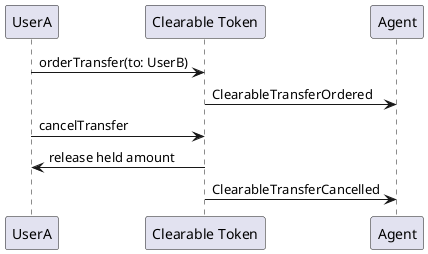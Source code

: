 @startuml
UserA -> "Clearable Token": orderTransfer(to: UserB)
"Clearable Token" -> Agent: ClearableTransferOrdered
UserA -> "Clearable Token": cancelTransfer
"Clearable Token" -> UserA: release held amount
"Clearable Token" -> Agent: ClearableTransferCancelled
@enduml
